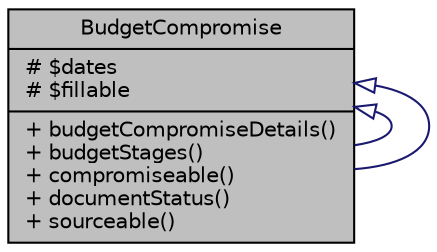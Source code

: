 digraph "BudgetCompromise"
{
 // LATEX_PDF_SIZE
  bgcolor="transparent";
  edge [fontname="Helvetica",fontsize="10",labelfontname="Helvetica",labelfontsize="10"];
  node [fontname="Helvetica",fontsize="10",shape=record];
  Node1 [label="{BudgetCompromise\n|# $dates\l# $fillable\l|+ budgetCompromiseDetails()\l+ budgetStages()\l+ compromiseable()\l+ documentStatus()\l+ sourceable()\l}",height=0.2,width=0.4,color="black", fillcolor="grey75", style="filled", fontcolor="black",tooltip="Datos de los compromisos presupuestarios."];
  Node1 -> Node1 [dir="back",color="midnightblue",fontsize="10",style="solid",arrowtail="onormal",fontname="Helvetica"];
  Node1 -> Node1 [dir="back",color="midnightblue",fontsize="10",style="solid",arrowtail="onormal",fontname="Helvetica"];
}
